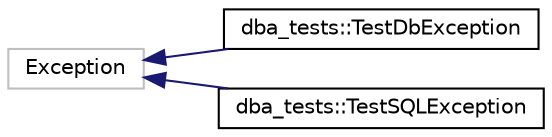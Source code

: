 digraph "Graphical Class Hierarchy"
{
  edge [fontname="Helvetica",fontsize="10",labelfontname="Helvetica",labelfontsize="10"];
  node [fontname="Helvetica",fontsize="10",shape=record];
  rankdir="LR";
  Node1 [label="Exception",height=0.2,width=0.4,color="grey75", fillcolor="white", style="filled"];
  Node1 -> Node2 [dir="back",color="midnightblue",fontsize="10",style="solid",fontname="Helvetica"];
  Node2 [label="dba_tests::TestDbException",height=0.2,width=0.4,color="black", fillcolor="white", style="filled",URL="$classdba__tests_1_1_test_db_exception.html"];
  Node1 -> Node3 [dir="back",color="midnightblue",fontsize="10",style="solid",fontname="Helvetica"];
  Node3 [label="dba_tests::TestSQLException",height=0.2,width=0.4,color="black", fillcolor="white", style="filled",URL="$classdba__tests_1_1_test_s_q_l_exception.html"];
}
